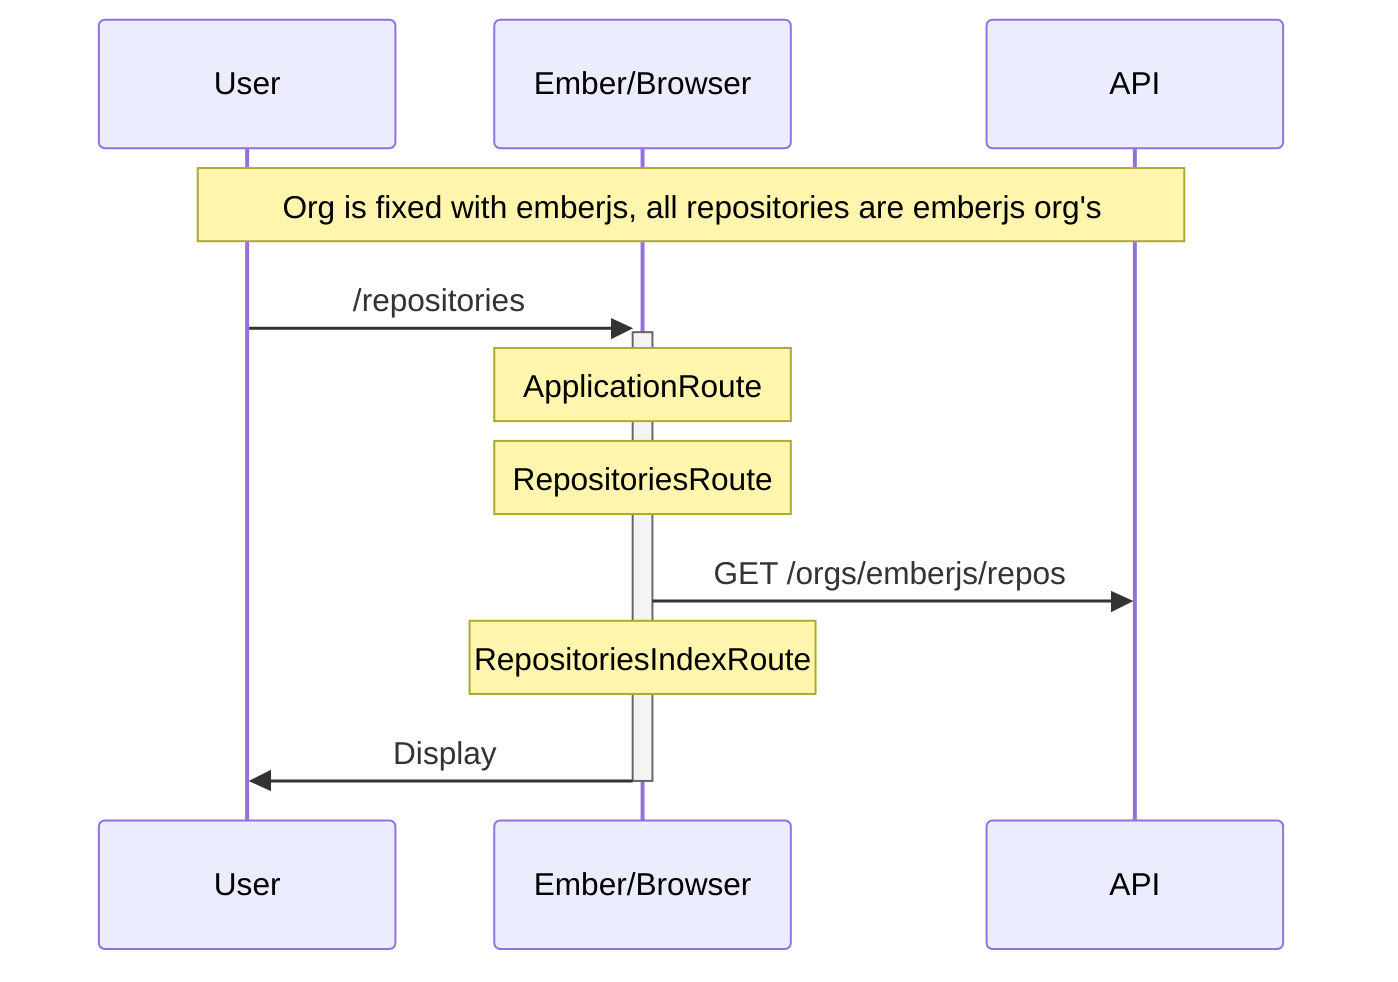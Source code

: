 sequenceDiagram
  participant User
  participant Ember/Browser
  participant API
Note over User, API: Org is fixed with emberjs, all repositories are emberjs org's
User->>+Ember/Browser: /repositories
Note over Ember/Browser: ApplicationRoute
Note over Ember/Browser: RepositoriesRoute
Ember/Browser->>API: GET /orgs/emberjs/repos
Note over Ember/Browser: RepositoriesIndexRoute
Ember/Browser->>-User: Display